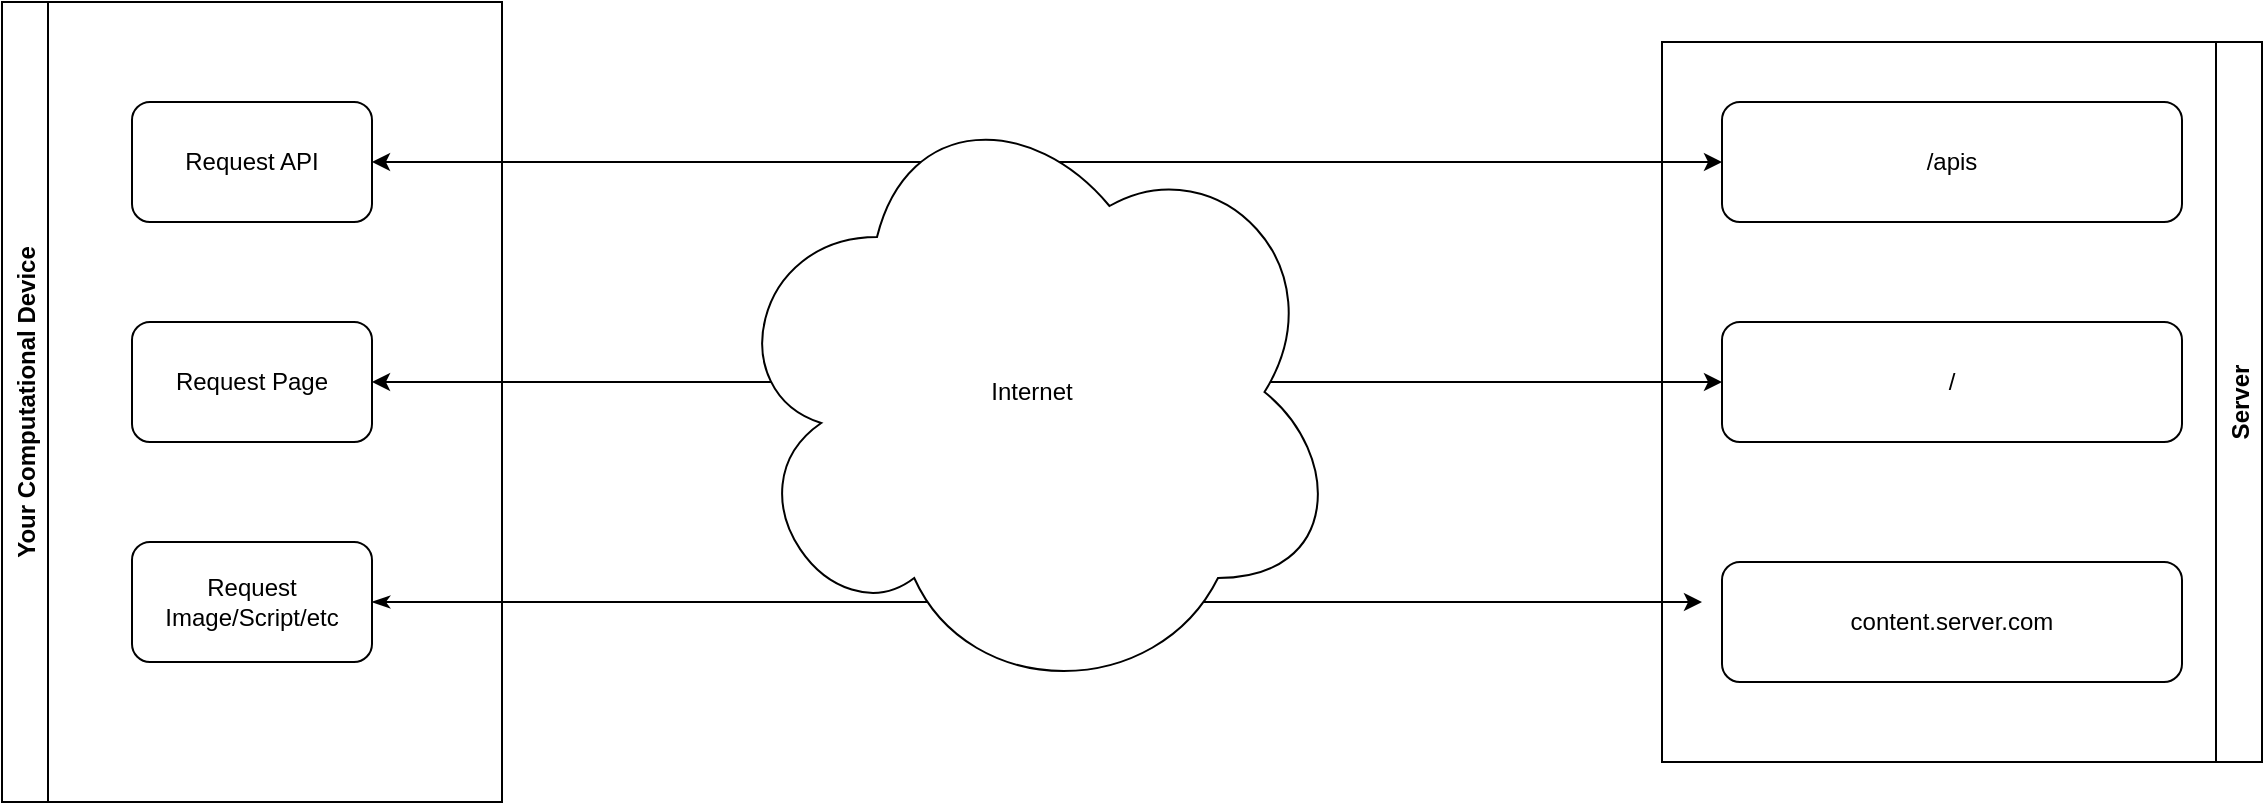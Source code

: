 <mxfile version="14.6.13" type="device" pages="2"><diagram id="qka46udn8Ku4Ey7LIFqm" name="General"><mxGraphModel dx="1422" dy="880" grid="1" gridSize="10" guides="1" tooltips="1" connect="1" arrows="1" fold="1" page="1" pageScale="1" pageWidth="850" pageHeight="1100" math="0" shadow="0"><root><mxCell id="0"/><mxCell id="1" parent="0"/><mxCell id="JmdjB-eXmO7oGkWbuk-E-2" value="Your Computational Device" style="swimlane;horizontal=0;" vertex="1" parent="1"><mxGeometry y="160" width="250" height="400" as="geometry"/></mxCell><mxCell id="JmdjB-eXmO7oGkWbuk-E-8" value="Request API" style="rounded=1;whiteSpace=wrap;html=1;fillColor=none;" vertex="1" parent="JmdjB-eXmO7oGkWbuk-E-2"><mxGeometry x="65" y="50" width="120" height="60" as="geometry"/></mxCell><mxCell id="JmdjB-eXmO7oGkWbuk-E-9" value="Request Page" style="rounded=1;whiteSpace=wrap;html=1;fillColor=none;" vertex="1" parent="JmdjB-eXmO7oGkWbuk-E-2"><mxGeometry x="65" y="160" width="120" height="60" as="geometry"/></mxCell><mxCell id="JmdjB-eXmO7oGkWbuk-E-10" value="Request Image/Script/etc" style="rounded=1;whiteSpace=wrap;html=1;fillColor=none;" vertex="1" parent="JmdjB-eXmO7oGkWbuk-E-2"><mxGeometry x="65" y="270" width="120" height="60" as="geometry"/></mxCell><mxCell id="JmdjB-eXmO7oGkWbuk-E-3" value="Server" style="swimlane;horizontal=0;direction=west;labelPosition=center;verticalLabelPosition=middle;align=center;verticalAlign=middle;labelBorderColor=none;" vertex="1" parent="1"><mxGeometry x="830" y="180" width="300" height="360" as="geometry"/></mxCell><mxCell id="JmdjB-eXmO7oGkWbuk-E-5" value="/apis" style="rounded=1;whiteSpace=wrap;html=1;fillColor=none;" vertex="1" parent="JmdjB-eXmO7oGkWbuk-E-3"><mxGeometry x="30" y="30" width="230" height="60" as="geometry"/></mxCell><mxCell id="JmdjB-eXmO7oGkWbuk-E-6" value="/" style="rounded=1;whiteSpace=wrap;html=1;fillColor=none;" vertex="1" parent="JmdjB-eXmO7oGkWbuk-E-3"><mxGeometry x="30" y="140" width="230" height="60" as="geometry"/></mxCell><mxCell id="JmdjB-eXmO7oGkWbuk-E-7" value="content.server.com" style="rounded=1;whiteSpace=wrap;html=1;fillColor=none;" vertex="1" parent="JmdjB-eXmO7oGkWbuk-E-3"><mxGeometry x="30" y="260" width="230" height="60" as="geometry"/></mxCell><mxCell id="JmdjB-eXmO7oGkWbuk-E-13" style="edgeStyle=orthogonalEdgeStyle;rounded=0;orthogonalLoop=1;jettySize=auto;html=1;entryX=0;entryY=0.5;entryDx=0;entryDy=0;startArrow=classic;startFill=1;" edge="1" parent="1" source="JmdjB-eXmO7oGkWbuk-E-8" target="JmdjB-eXmO7oGkWbuk-E-5"><mxGeometry relative="1" as="geometry"/></mxCell><mxCell id="JmdjB-eXmO7oGkWbuk-E-14" style="edgeStyle=orthogonalEdgeStyle;rounded=0;orthogonalLoop=1;jettySize=auto;html=1;startArrow=classicThin;startFill=1;" edge="1" parent="1" source="JmdjB-eXmO7oGkWbuk-E-10"><mxGeometry relative="1" as="geometry"><mxPoint x="850" y="460" as="targetPoint"/></mxGeometry></mxCell><mxCell id="JmdjB-eXmO7oGkWbuk-E-15" style="edgeStyle=orthogonalEdgeStyle;rounded=0;orthogonalLoop=1;jettySize=auto;html=1;entryX=0;entryY=0.5;entryDx=0;entryDy=0;startArrow=classic;startFill=1;" edge="1" parent="1" source="JmdjB-eXmO7oGkWbuk-E-9" target="JmdjB-eXmO7oGkWbuk-E-6"><mxGeometry relative="1" as="geometry"/></mxCell><mxCell id="JmdjB-eXmO7oGkWbuk-E-1" value="Internet" style="ellipse;shape=cloud;whiteSpace=wrap;html=1;" vertex="1" parent="1"><mxGeometry x="360" y="200" width="310" height="310" as="geometry"/></mxCell></root></mxGraphModel></diagram><diagram id="q8TuTF8y6uZ64-yGk1vR" name="API"><mxGraphModel dx="1422" dy="880" grid="1" gridSize="10" guides="1" tooltips="1" connect="1" arrows="1" fold="1" page="1" pageScale="1" pageWidth="850" pageHeight="1100" math="0" shadow="0"><root><mxCell id="UGi_EyGNn95srjenyBCO-0"/><mxCell id="UGi_EyGNn95srjenyBCO-1" parent="UGi_EyGNn95srjenyBCO-0"/><mxCell id="UGi_EyGNn95srjenyBCO-2" value="Your Program" style="rounded=1;whiteSpace=wrap;html=1;fillColor=none;verticalAlign=bottom;" vertex="1" parent="UGi_EyGNn95srjenyBCO-1"><mxGeometry x="60" y="190" width="360" height="690" as="geometry"/></mxCell><mxCell id="UGi_EyGNn95srjenyBCO-7" style="edgeStyle=orthogonalEdgeStyle;rounded=0;orthogonalLoop=1;jettySize=auto;html=1;startArrow=none;startFill=0;" edge="1" parent="UGi_EyGNn95srjenyBCO-1" source="UGi_EyGNn95srjenyBCO-3" target="UGi_EyGNn95srjenyBCO-6"><mxGeometry relative="1" as="geometry"/></mxCell><mxCell id="UGi_EyGNn95srjenyBCO-3" value="GET or POST" style="rounded=1;whiteSpace=wrap;html=1;fillColor=none;" vertex="1" parent="UGi_EyGNn95srjenyBCO-1"><mxGeometry x="280" y="310" width="120" height="60" as="geometry"/></mxCell><mxCell id="UGi_EyGNn95srjenyBCO-8" style="edgeStyle=orthogonalEdgeStyle;rounded=0;orthogonalLoop=1;jettySize=auto;html=1;entryX=0.5;entryY=1;entryDx=0;entryDy=0;startArrow=none;startFill=0;" edge="1" parent="UGi_EyGNn95srjenyBCO-1" source="UGi_EyGNn95srjenyBCO-4" target="UGi_EyGNn95srjenyBCO-6"><mxGeometry relative="1" as="geometry"/></mxCell><mxCell id="UGi_EyGNn95srjenyBCO-4" value="Authentication" style="rounded=1;whiteSpace=wrap;html=1;fillColor=none;" vertex="1" parent="UGi_EyGNn95srjenyBCO-1"><mxGeometry x="280" y="470" width="120" height="60" as="geometry"/></mxCell><mxCell id="UGi_EyGNn95srjenyBCO-5" value="Server" style="rounded=1;whiteSpace=wrap;html=1;fillColor=none;verticalAlign=bottom;" vertex="1" parent="UGi_EyGNn95srjenyBCO-1"><mxGeometry x="650" y="190" width="330" height="690" as="geometry"/></mxCell><mxCell id="UGi_EyGNn95srjenyBCO-18" style="edgeStyle=orthogonalEdgeStyle;rounded=0;orthogonalLoop=1;jettySize=auto;html=1;startArrow=none;startFill=0;" edge="1" parent="UGi_EyGNn95srjenyBCO-1" source="UGi_EyGNn95srjenyBCO-6" target="UGi_EyGNn95srjenyBCO-9"><mxGeometry relative="1" as="geometry"/></mxCell><mxCell id="UGi_EyGNn95srjenyBCO-6" value="Set Headers" style="rounded=1;whiteSpace=wrap;html=1;fillColor=none;" vertex="1" parent="UGi_EyGNn95srjenyBCO-1"><mxGeometry x="90" y="390" width="120" height="60" as="geometry"/></mxCell><mxCell id="UGi_EyGNn95srjenyBCO-19" style="edgeStyle=orthogonalEdgeStyle;rounded=0;orthogonalLoop=1;jettySize=auto;html=1;entryX=0.5;entryY=0;entryDx=0;entryDy=0;startArrow=none;startFill=0;" edge="1" parent="UGi_EyGNn95srjenyBCO-1" source="UGi_EyGNn95srjenyBCO-9" target="UGi_EyGNn95srjenyBCO-10"><mxGeometry relative="1" as="geometry"/></mxCell><mxCell id="UGi_EyGNn95srjenyBCO-9" value="Request Handler" style="rounded=1;whiteSpace=wrap;html=1;fillColor=none;" vertex="1" parent="UGi_EyGNn95srjenyBCO-1"><mxGeometry x="755" y="390" width="120" height="60" as="geometry"/></mxCell><mxCell id="UGi_EyGNn95srjenyBCO-15" style="edgeStyle=orthogonalEdgeStyle;rounded=0;orthogonalLoop=1;jettySize=auto;html=1;entryX=1;entryY=0.5;entryDx=0;entryDy=0;startArrow=none;startFill=0;" edge="1" parent="UGi_EyGNn95srjenyBCO-1" source="UGi_EyGNn95srjenyBCO-10" target="UGi_EyGNn95srjenyBCO-11"><mxGeometry relative="1" as="geometry"/></mxCell><mxCell id="UGi_EyGNn95srjenyBCO-10" value="Respond to Request" style="rounded=1;whiteSpace=wrap;html=1;fillColor=none;" vertex="1" parent="UGi_EyGNn95srjenyBCO-1"><mxGeometry x="755" y="690" width="120" height="60" as="geometry"/></mxCell><mxCell id="UGi_EyGNn95srjenyBCO-11" value="Process Request" style="rounded=1;whiteSpace=wrap;html=1;fillColor=none;" vertex="1" parent="UGi_EyGNn95srjenyBCO-1"><mxGeometry x="230" y="690" width="120" height="60" as="geometry"/></mxCell><mxCell id="UGi_EyGNn95srjenyBCO-17" style="edgeStyle=orthogonalEdgeStyle;rounded=0;orthogonalLoop=1;jettySize=auto;html=1;startArrow=none;startFill=0;endArrow=none;endFill=0;dashed=1;" edge="1" parent="UGi_EyGNn95srjenyBCO-1" source="UGi_EyGNn95srjenyBCO-12"><mxGeometry relative="1" as="geometry"><mxPoint x="540" y="720" as="targetPoint"/></mxGeometry></mxCell><mxCell id="UGi_EyGNn95srjenyBCO-12" value="JSON" style="rounded=1;whiteSpace=wrap;html=1;fillColor=none;" vertex="1" parent="UGi_EyGNn95srjenyBCO-1"><mxGeometry x="510" y="670" width="60" height="20" as="geometry"/></mxCell><mxCell id="UGi_EyGNn95srjenyBCO-16" style="edgeStyle=orthogonalEdgeStyle;rounded=0;orthogonalLoop=1;jettySize=auto;html=1;startArrow=none;startFill=0;dashed=1;endArrow=none;endFill=0;" edge="1" parent="UGi_EyGNn95srjenyBCO-1" source="UGi_EyGNn95srjenyBCO-13"><mxGeometry relative="1" as="geometry"><mxPoint x="540" y="720" as="targetPoint"/></mxGeometry></mxCell><mxCell id="UGi_EyGNn95srjenyBCO-13" value="XML" style="rounded=1;whiteSpace=wrap;html=1;fillColor=none;" vertex="1" parent="UGi_EyGNn95srjenyBCO-1"><mxGeometry x="510" y="750" width="60" height="20" as="geometry"/></mxCell><mxCell id="UGi_EyGNn95srjenyBCO-20" value="/api/weather" style="text;html=1;strokeColor=none;fillColor=none;align=center;verticalAlign=middle;whiteSpace=wrap;rounded=0;" vertex="1" parent="UGi_EyGNn95srjenyBCO-1"><mxGeometry x="500" y="400" width="80" height="20" as="geometry"/></mxCell></root></mxGraphModel></diagram></mxfile>